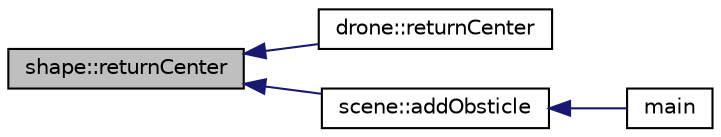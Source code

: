 digraph "shape::returnCenter"
{
  edge [fontname="Helvetica",fontsize="10",labelfontname="Helvetica",labelfontsize="10"];
  node [fontname="Helvetica",fontsize="10",shape=record];
  rankdir="LR";
  Node11 [label="shape::returnCenter",height=0.2,width=0.4,color="black", fillcolor="grey75", style="filled", fontcolor="black"];
  Node11 -> Node12 [dir="back",color="midnightblue",fontsize="10",style="solid",fontname="Helvetica"];
  Node12 [label="drone::returnCenter",height=0.2,width=0.4,color="black", fillcolor="white", style="filled",URL="$classdrone.html#a8d7782224b8bfe3cbdfca5e5975bd3b9",tooltip="wraca drona do pierwotnej pozycji "];
  Node11 -> Node13 [dir="back",color="midnightblue",fontsize="10",style="solid",fontname="Helvetica"];
  Node13 [label="scene::addObsticle",height=0.2,width=0.4,color="black", fillcolor="white", style="filled",URL="$classscene.html#a3bd69a608d9f3caa3f73b9e783d9a5e7",tooltip="Sprawdza czy dodano przeszkodę "];
  Node13 -> Node14 [dir="back",color="midnightblue",fontsize="10",style="solid",fontname="Helvetica"];
  Node14 [label="main",height=0.2,width=0.4,color="black", fillcolor="white", style="filled",URL="$main_8cpp.html#ae66f6b31b5ad750f1fe042a706a4e3d4"];
}
